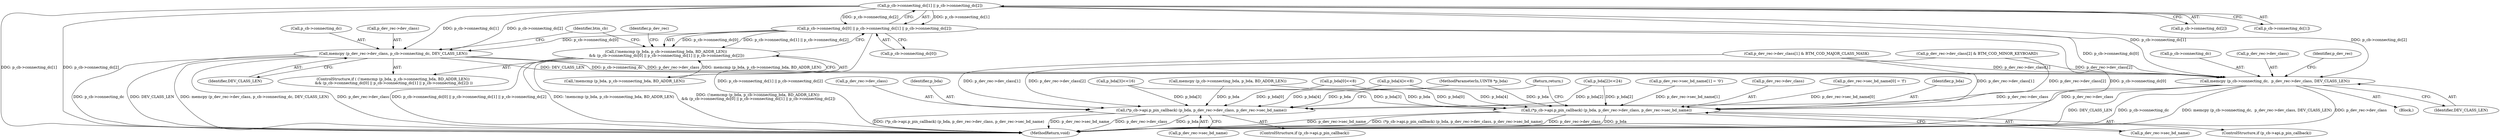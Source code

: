 digraph "0_Android_c677ee92595335233eb0e7b59809a1a94e7a678a_0@API" {
"1000346" [label="(Call,p_cb->connecting_dc[1] || p_cb->connecting_dc[2])"];
"1000340" [label="(Call,p_cb->connecting_dc[0] || p_cb->connecting_dc[1] || p_cb->connecting_dc[2])"];
"1000332" [label="(Call,(!memcmp (p_bda, p_cb->connecting_bda, BD_ADDR_LEN))\n && (p_cb->connecting_dc[0] || p_cb->connecting_dc[1] || p_cb->connecting_dc[2]))"];
"1000357" [label="(Call,memcpy (p_dev_rec->dev_class, p_cb->connecting_dc, DEV_CLASS_LEN))"];
"1000461" [label="(Call,memcpy (p_cb->connecting_dc,  p_dev_rec->dev_class, DEV_CLASS_LEN))"];
"1000489" [label="(Call,(*p_cb->api.p_pin_callback) (p_bda, p_dev_rec->dev_class, p_dev_rec->sec_bd_name))"];
"1000543" [label="(Call,(*p_cb->api.p_pin_callback) (p_bda, p_dev_rec->dev_class, p_dev_rec->sec_bd_name))"];
"1000462" [label="(Call,p_cb->connecting_dc)"];
"1000368" [label="(Identifier,btm_cb)"];
"1000465" [label="(Call,p_dev_rec->dev_class)"];
"1000417" [label="(Call,p_dev_rec->dev_class[1] & BTM_COD_MAJOR_CLASS_MASK)"];
"1000523" [label="(Call,p_dev_rec->sec_bd_name[1] = '0')"];
"1000552" [label="(MethodReturn,void)"];
"1000545" [label="(Call,p_dev_rec->dev_class)"];
"1000162" [label="(Call,p_bda[3]<<16)"];
"1000332" [label="(Call,(!memcmp (p_bda, p_cb->connecting_bda, BD_ADDR_LEN))\n && (p_cb->connecting_dc[0] || p_cb->connecting_dc[1] || p_cb->connecting_dc[2]))"];
"1000340" [label="(Call,p_cb->connecting_dc[0] || p_cb->connecting_dc[1] || p_cb->connecting_dc[2])"];
"1000333" [label="(Call,!memcmp (p_bda, p_cb->connecting_bda, BD_ADDR_LEN))"];
"1000364" [label="(Identifier,DEV_CLASS_LEN)"];
"1000543" [label="(Call,(*p_cb->api.p_pin_callback) (p_bda, p_dev_rec->dev_class, p_dev_rec->sec_bd_name))"];
"1000551" [label="(Return,return;)"];
"1000147" [label="(Call,p_bda[0]<<8)"];
"1000352" [label="(Call,p_cb->connecting_dc[2])"];
"1000361" [label="(Call,p_cb->connecting_dc)"];
"1000331" [label="(ControlStructure,if ( (!memcmp (p_bda, p_cb->connecting_bda, BD_ADDR_LEN))\n && (p_cb->connecting_dc[0] || p_cb->connecting_dc[1] || p_cb->connecting_dc[2]) ))"];
"1000347" [label="(Call,p_cb->connecting_dc[1])"];
"1000357" [label="(Call,memcpy (p_dev_rec->dev_class, p_cb->connecting_dc, DEV_CLASS_LEN))"];
"1000537" [label="(ControlStructure,if (p_cb->api.p_pin_callback))"];
"1000425" [label="(Call,p_dev_rec->dev_class[2] & BTM_COD_MINOR_KEYBOARD)"];
"1000447" [label="(Block,)"];
"1000516" [label="(Call,p_dev_rec->sec_bd_name[0] = 'f')"];
"1000468" [label="(Identifier,DEV_CLASS_LEN)"];
"1000544" [label="(Identifier,p_bda)"];
"1000359" [label="(Identifier,p_dev_rec)"];
"1000156" [label="(Call,p_bda[2]<<24)"];
"1000494" [label="(Call,p_dev_rec->sec_bd_name)"];
"1000472" [label="(Identifier,p_dev_rec)"];
"1000548" [label="(Call,p_dev_rec->sec_bd_name)"];
"1000491" [label="(Call,p_dev_rec->dev_class)"];
"1000341" [label="(Call,p_cb->connecting_dc[0])"];
"1000125" [label="(MethodParameterIn,UINT8 *p_bda)"];
"1000490" [label="(Identifier,p_bda)"];
"1000483" [label="(ControlStructure,if (p_cb->api.p_pin_callback))"];
"1000461" [label="(Call,memcpy (p_cb->connecting_dc,  p_dev_rec->dev_class, DEV_CLASS_LEN))"];
"1000455" [label="(Call,memcpy (p_cb->connecting_bda, p_bda, BD_ADDR_LEN))"];
"1000168" [label="(Call,p_bda[4]<<8)"];
"1000346" [label="(Call,p_cb->connecting_dc[1] || p_cb->connecting_dc[2])"];
"1000489" [label="(Call,(*p_cb->api.p_pin_callback) (p_bda, p_dev_rec->dev_class, p_dev_rec->sec_bd_name))"];
"1000358" [label="(Call,p_dev_rec->dev_class)"];
"1000346" -> "1000340"  [label="AST: "];
"1000346" -> "1000347"  [label="CFG: "];
"1000346" -> "1000352"  [label="CFG: "];
"1000347" -> "1000346"  [label="AST: "];
"1000352" -> "1000346"  [label="AST: "];
"1000340" -> "1000346"  [label="CFG: "];
"1000346" -> "1000552"  [label="DDG: p_cb->connecting_dc[1]"];
"1000346" -> "1000552"  [label="DDG: p_cb->connecting_dc[2]"];
"1000346" -> "1000340"  [label="DDG: p_cb->connecting_dc[1]"];
"1000346" -> "1000340"  [label="DDG: p_cb->connecting_dc[2]"];
"1000346" -> "1000357"  [label="DDG: p_cb->connecting_dc[1]"];
"1000346" -> "1000357"  [label="DDG: p_cb->connecting_dc[2]"];
"1000346" -> "1000461"  [label="DDG: p_cb->connecting_dc[1]"];
"1000346" -> "1000461"  [label="DDG: p_cb->connecting_dc[2]"];
"1000340" -> "1000332"  [label="AST: "];
"1000340" -> "1000341"  [label="CFG: "];
"1000341" -> "1000340"  [label="AST: "];
"1000332" -> "1000340"  [label="CFG: "];
"1000340" -> "1000552"  [label="DDG: p_cb->connecting_dc[1] || p_cb->connecting_dc[2]"];
"1000340" -> "1000552"  [label="DDG: p_cb->connecting_dc[0]"];
"1000340" -> "1000332"  [label="DDG: p_cb->connecting_dc[0]"];
"1000340" -> "1000332"  [label="DDG: p_cb->connecting_dc[1] || p_cb->connecting_dc[2]"];
"1000340" -> "1000357"  [label="DDG: p_cb->connecting_dc[0]"];
"1000340" -> "1000461"  [label="DDG: p_cb->connecting_dc[0]"];
"1000332" -> "1000331"  [label="AST: "];
"1000332" -> "1000333"  [label="CFG: "];
"1000333" -> "1000332"  [label="AST: "];
"1000359" -> "1000332"  [label="CFG: "];
"1000368" -> "1000332"  [label="CFG: "];
"1000332" -> "1000552"  [label="DDG: !memcmp (p_bda, p_cb->connecting_bda, BD_ADDR_LEN)"];
"1000332" -> "1000552"  [label="DDG: (!memcmp (p_bda, p_cb->connecting_bda, BD_ADDR_LEN))\n && (p_cb->connecting_dc[0] || p_cb->connecting_dc[1] || p_cb->connecting_dc[2])"];
"1000332" -> "1000552"  [label="DDG: p_cb->connecting_dc[0] || p_cb->connecting_dc[1] || p_cb->connecting_dc[2]"];
"1000333" -> "1000332"  [label="DDG: memcmp (p_bda, p_cb->connecting_bda, BD_ADDR_LEN)"];
"1000357" -> "1000331"  [label="AST: "];
"1000357" -> "1000364"  [label="CFG: "];
"1000358" -> "1000357"  [label="AST: "];
"1000361" -> "1000357"  [label="AST: "];
"1000364" -> "1000357"  [label="AST: "];
"1000368" -> "1000357"  [label="CFG: "];
"1000357" -> "1000552"  [label="DDG: p_cb->connecting_dc"];
"1000357" -> "1000552"  [label="DDG: DEV_CLASS_LEN"];
"1000357" -> "1000552"  [label="DDG: memcpy (p_dev_rec->dev_class, p_cb->connecting_dc, DEV_CLASS_LEN)"];
"1000357" -> "1000552"  [label="DDG: p_dev_rec->dev_class"];
"1000357" -> "1000461"  [label="DDG: p_cb->connecting_dc"];
"1000357" -> "1000461"  [label="DDG: p_dev_rec->dev_class"];
"1000357" -> "1000461"  [label="DDG: DEV_CLASS_LEN"];
"1000461" -> "1000447"  [label="AST: "];
"1000461" -> "1000468"  [label="CFG: "];
"1000462" -> "1000461"  [label="AST: "];
"1000465" -> "1000461"  [label="AST: "];
"1000468" -> "1000461"  [label="AST: "];
"1000472" -> "1000461"  [label="CFG: "];
"1000461" -> "1000552"  [label="DDG: memcpy (p_cb->connecting_dc,  p_dev_rec->dev_class, DEV_CLASS_LEN)"];
"1000461" -> "1000552"  [label="DDG: p_dev_rec->dev_class"];
"1000461" -> "1000552"  [label="DDG: DEV_CLASS_LEN"];
"1000461" -> "1000552"  [label="DDG: p_cb->connecting_dc"];
"1000425" -> "1000461"  [label="DDG: p_dev_rec->dev_class[2]"];
"1000417" -> "1000461"  [label="DDG: p_dev_rec->dev_class[1]"];
"1000461" -> "1000489"  [label="DDG: p_dev_rec->dev_class"];
"1000461" -> "1000543"  [label="DDG: p_dev_rec->dev_class"];
"1000489" -> "1000483"  [label="AST: "];
"1000489" -> "1000494"  [label="CFG: "];
"1000490" -> "1000489"  [label="AST: "];
"1000491" -> "1000489"  [label="AST: "];
"1000494" -> "1000489"  [label="AST: "];
"1000551" -> "1000489"  [label="CFG: "];
"1000489" -> "1000552"  [label="DDG: (*p_cb->api.p_pin_callback) (p_bda, p_dev_rec->dev_class, p_dev_rec->sec_bd_name)"];
"1000489" -> "1000552"  [label="DDG: p_dev_rec->sec_bd_name"];
"1000489" -> "1000552"  [label="DDG: p_dev_rec->dev_class"];
"1000489" -> "1000552"  [label="DDG: p_bda"];
"1000455" -> "1000489"  [label="DDG: p_bda"];
"1000168" -> "1000489"  [label="DDG: p_bda[4]"];
"1000156" -> "1000489"  [label="DDG: p_bda[2]"];
"1000147" -> "1000489"  [label="DDG: p_bda[0]"];
"1000162" -> "1000489"  [label="DDG: p_bda[3]"];
"1000125" -> "1000489"  [label="DDG: p_bda"];
"1000425" -> "1000489"  [label="DDG: p_dev_rec->dev_class[2]"];
"1000417" -> "1000489"  [label="DDG: p_dev_rec->dev_class[1]"];
"1000543" -> "1000537"  [label="AST: "];
"1000543" -> "1000548"  [label="CFG: "];
"1000544" -> "1000543"  [label="AST: "];
"1000545" -> "1000543"  [label="AST: "];
"1000548" -> "1000543"  [label="AST: "];
"1000551" -> "1000543"  [label="CFG: "];
"1000543" -> "1000552"  [label="DDG: p_dev_rec->sec_bd_name"];
"1000543" -> "1000552"  [label="DDG: (*p_cb->api.p_pin_callback) (p_bda, p_dev_rec->dev_class, p_dev_rec->sec_bd_name)"];
"1000543" -> "1000552"  [label="DDG: p_dev_rec->dev_class"];
"1000543" -> "1000552"  [label="DDG: p_bda"];
"1000455" -> "1000543"  [label="DDG: p_bda"];
"1000168" -> "1000543"  [label="DDG: p_bda[4]"];
"1000156" -> "1000543"  [label="DDG: p_bda[2]"];
"1000147" -> "1000543"  [label="DDG: p_bda[0]"];
"1000162" -> "1000543"  [label="DDG: p_bda[3]"];
"1000125" -> "1000543"  [label="DDG: p_bda"];
"1000425" -> "1000543"  [label="DDG: p_dev_rec->dev_class[2]"];
"1000417" -> "1000543"  [label="DDG: p_dev_rec->dev_class[1]"];
"1000523" -> "1000543"  [label="DDG: p_dev_rec->sec_bd_name[1]"];
"1000516" -> "1000543"  [label="DDG: p_dev_rec->sec_bd_name[0]"];
}
